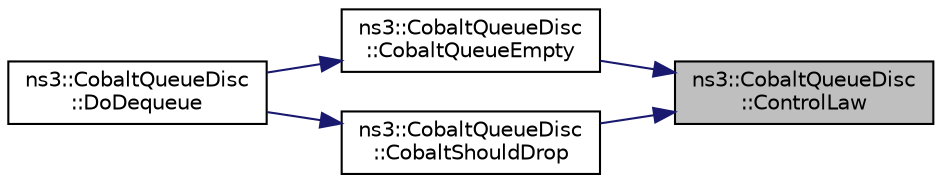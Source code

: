 digraph "ns3::CobaltQueueDisc::ControlLaw"
{
 // LATEX_PDF_SIZE
  edge [fontname="Helvetica",fontsize="10",labelfontname="Helvetica",labelfontsize="10"];
  node [fontname="Helvetica",fontsize="10",shape=record];
  rankdir="RL";
  Node1 [label="ns3::CobaltQueueDisc\l::ControlLaw",height=0.2,width=0.4,color="black", fillcolor="grey75", style="filled", fontcolor="black",tooltip="Determine the time for next drop CoDel control law is t + m_interval/sqrt(m_count)."];
  Node1 -> Node2 [dir="back",color="midnightblue",fontsize="10",style="solid",fontname="Helvetica"];
  Node2 [label="ns3::CobaltQueueDisc\l::CobaltQueueEmpty",height=0.2,width=0.4,color="black", fillcolor="white", style="filled",URL="$classns3_1_1_cobalt_queue_disc.html#af6fcb03f19db1c3db8fd731efb53d23f",tooltip="Called when the queue becomes empty to alter the drop probabilities of Blue."];
  Node2 -> Node3 [dir="back",color="midnightblue",fontsize="10",style="solid",fontname="Helvetica"];
  Node3 [label="ns3::CobaltQueueDisc\l::DoDequeue",height=0.2,width=0.4,color="black", fillcolor="white", style="filled",URL="$classns3_1_1_cobalt_queue_disc.html#a1c62d3ba0ac9ff28b4779337ef0c36f7",tooltip="This function actually extracts a packet from the queue disc."];
  Node1 -> Node4 [dir="back",color="midnightblue",fontsize="10",style="solid",fontname="Helvetica"];
  Node4 [label="ns3::CobaltQueueDisc\l::CobaltShouldDrop",height=0.2,width=0.4,color="black", fillcolor="white", style="filled",URL="$classns3_1_1_cobalt_queue_disc.html#a59935fe3ec6a23ff7b55cd298fc4cc80",tooltip="Called to decide whether the current packet should be dropped based on decisions taken by Blue and Co..."];
  Node4 -> Node3 [dir="back",color="midnightblue",fontsize="10",style="solid",fontname="Helvetica"];
}

